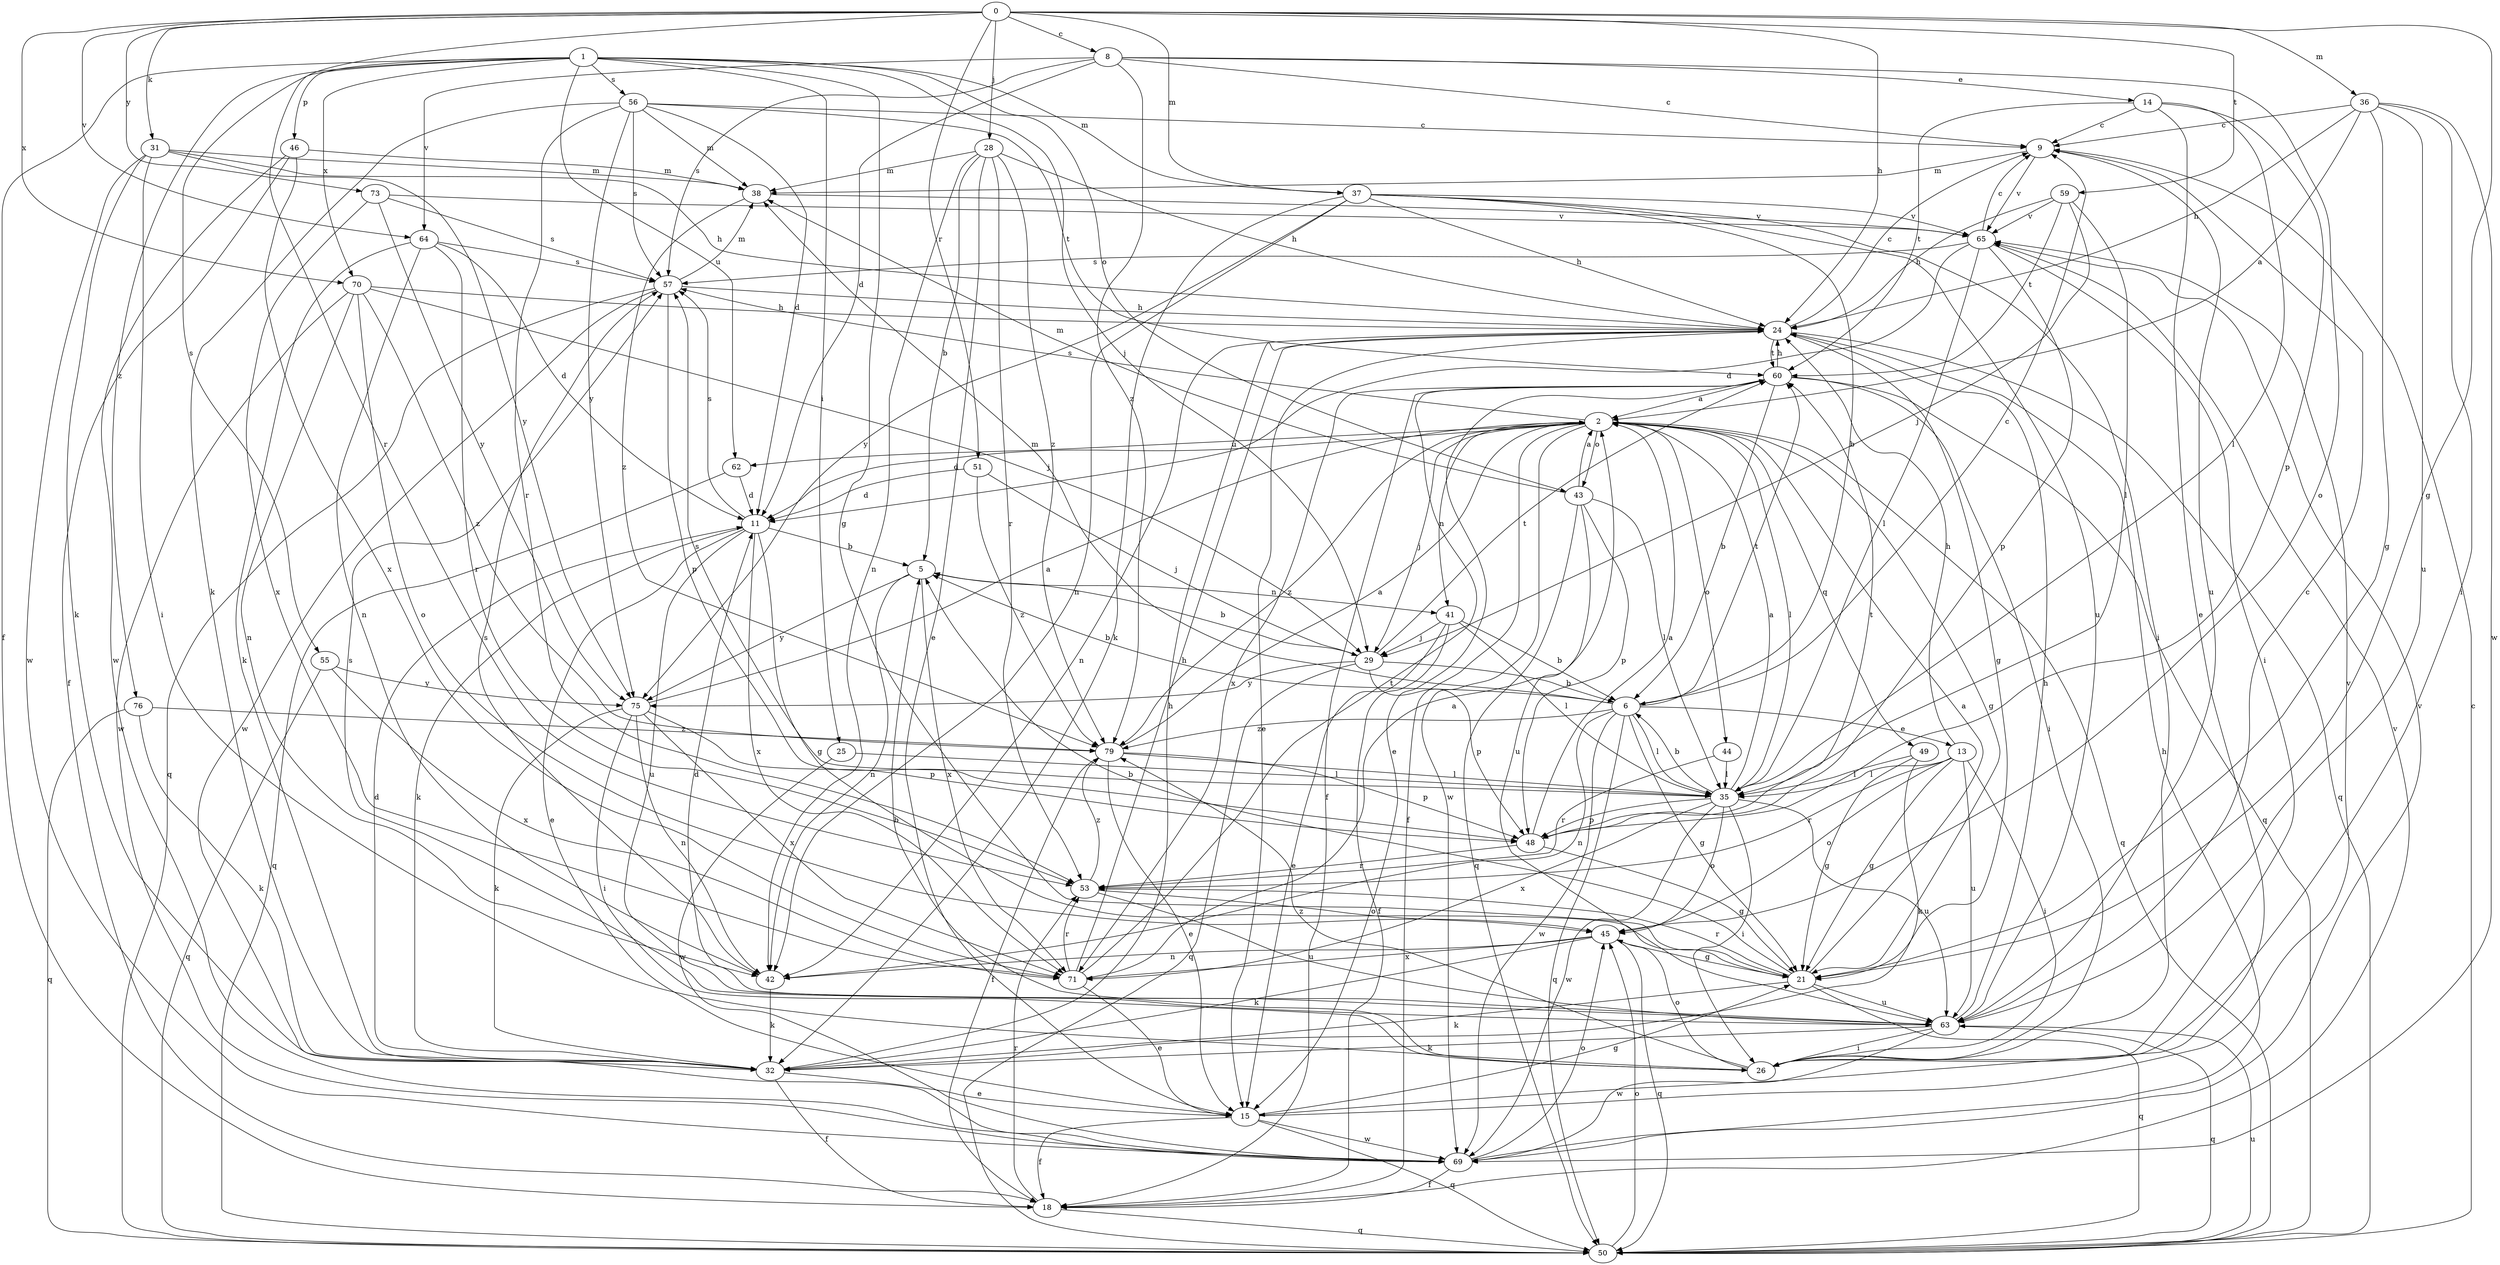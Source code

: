 strict digraph  {
0;
1;
2;
5;
6;
8;
9;
11;
13;
14;
15;
18;
21;
24;
25;
26;
28;
29;
31;
32;
35;
36;
37;
38;
41;
42;
43;
44;
45;
46;
48;
49;
50;
51;
53;
55;
56;
57;
59;
60;
62;
63;
64;
65;
69;
70;
71;
73;
75;
76;
79;
0 -> 8  [label=c];
0 -> 21  [label=g];
0 -> 24  [label=h];
0 -> 28  [label=j];
0 -> 31  [label=k];
0 -> 36  [label=m];
0 -> 37  [label=m];
0 -> 51  [label=r];
0 -> 53  [label=r];
0 -> 59  [label=t];
0 -> 64  [label=v];
0 -> 70  [label=x];
0 -> 73  [label=y];
1 -> 18  [label=f];
1 -> 21  [label=g];
1 -> 25  [label=i];
1 -> 29  [label=j];
1 -> 37  [label=m];
1 -> 43  [label=o];
1 -> 46  [label=p];
1 -> 55  [label=s];
1 -> 56  [label=s];
1 -> 62  [label=u];
1 -> 70  [label=x];
1 -> 76  [label=z];
2 -> 11  [label=d];
2 -> 18  [label=f];
2 -> 21  [label=g];
2 -> 29  [label=j];
2 -> 35  [label=l];
2 -> 41  [label=n];
2 -> 43  [label=o];
2 -> 44  [label=o];
2 -> 49  [label=q];
2 -> 50  [label=q];
2 -> 57  [label=s];
2 -> 62  [label=u];
2 -> 69  [label=w];
2 -> 79  [label=z];
5 -> 41  [label=n];
5 -> 42  [label=n];
5 -> 71  [label=x];
5 -> 75  [label=y];
6 -> 5  [label=b];
6 -> 9  [label=c];
6 -> 13  [label=e];
6 -> 21  [label=g];
6 -> 35  [label=l];
6 -> 38  [label=m];
6 -> 42  [label=n];
6 -> 50  [label=q];
6 -> 60  [label=t];
6 -> 69  [label=w];
6 -> 79  [label=z];
8 -> 9  [label=c];
8 -> 11  [label=d];
8 -> 14  [label=e];
8 -> 45  [label=o];
8 -> 57  [label=s];
8 -> 64  [label=v];
8 -> 79  [label=z];
9 -> 38  [label=m];
9 -> 63  [label=u];
9 -> 65  [label=v];
11 -> 5  [label=b];
11 -> 15  [label=e];
11 -> 21  [label=g];
11 -> 32  [label=k];
11 -> 57  [label=s];
11 -> 63  [label=u];
11 -> 71  [label=x];
13 -> 21  [label=g];
13 -> 24  [label=h];
13 -> 26  [label=i];
13 -> 35  [label=l];
13 -> 45  [label=o];
13 -> 53  [label=r];
13 -> 63  [label=u];
14 -> 9  [label=c];
14 -> 15  [label=e];
14 -> 35  [label=l];
14 -> 48  [label=p];
14 -> 60  [label=t];
15 -> 18  [label=f];
15 -> 21  [label=g];
15 -> 50  [label=q];
15 -> 65  [label=v];
15 -> 69  [label=w];
18 -> 50  [label=q];
18 -> 53  [label=r];
18 -> 65  [label=v];
21 -> 2  [label=a];
21 -> 5  [label=b];
21 -> 32  [label=k];
21 -> 50  [label=q];
21 -> 53  [label=r];
21 -> 63  [label=u];
24 -> 9  [label=c];
24 -> 15  [label=e];
24 -> 21  [label=g];
24 -> 42  [label=n];
24 -> 50  [label=q];
24 -> 60  [label=t];
25 -> 35  [label=l];
25 -> 69  [label=w];
26 -> 5  [label=b];
26 -> 45  [label=o];
26 -> 79  [label=z];
28 -> 5  [label=b];
28 -> 15  [label=e];
28 -> 24  [label=h];
28 -> 38  [label=m];
28 -> 42  [label=n];
28 -> 53  [label=r];
28 -> 79  [label=z];
29 -> 5  [label=b];
29 -> 6  [label=b];
29 -> 48  [label=p];
29 -> 50  [label=q];
29 -> 60  [label=t];
29 -> 75  [label=y];
31 -> 24  [label=h];
31 -> 26  [label=i];
31 -> 32  [label=k];
31 -> 38  [label=m];
31 -> 69  [label=w];
31 -> 75  [label=y];
32 -> 11  [label=d];
32 -> 15  [label=e];
32 -> 18  [label=f];
32 -> 24  [label=h];
35 -> 2  [label=a];
35 -> 6  [label=b];
35 -> 26  [label=i];
35 -> 45  [label=o];
35 -> 48  [label=p];
35 -> 57  [label=s];
35 -> 63  [label=u];
35 -> 69  [label=w];
35 -> 71  [label=x];
36 -> 2  [label=a];
36 -> 9  [label=c];
36 -> 21  [label=g];
36 -> 24  [label=h];
36 -> 26  [label=i];
36 -> 63  [label=u];
36 -> 69  [label=w];
37 -> 6  [label=b];
37 -> 24  [label=h];
37 -> 26  [label=i];
37 -> 32  [label=k];
37 -> 42  [label=n];
37 -> 63  [label=u];
37 -> 65  [label=v];
37 -> 75  [label=y];
38 -> 65  [label=v];
38 -> 79  [label=z];
41 -> 6  [label=b];
41 -> 15  [label=e];
41 -> 18  [label=f];
41 -> 29  [label=j];
41 -> 35  [label=l];
42 -> 32  [label=k];
42 -> 57  [label=s];
43 -> 2  [label=a];
43 -> 35  [label=l];
43 -> 38  [label=m];
43 -> 48  [label=p];
43 -> 50  [label=q];
43 -> 63  [label=u];
44 -> 35  [label=l];
44 -> 53  [label=r];
45 -> 21  [label=g];
45 -> 32  [label=k];
45 -> 42  [label=n];
45 -> 50  [label=q];
45 -> 71  [label=x];
46 -> 18  [label=f];
46 -> 38  [label=m];
46 -> 69  [label=w];
46 -> 71  [label=x];
48 -> 2  [label=a];
48 -> 21  [label=g];
48 -> 53  [label=r];
48 -> 60  [label=t];
49 -> 21  [label=g];
49 -> 32  [label=k];
49 -> 35  [label=l];
50 -> 9  [label=c];
50 -> 45  [label=o];
50 -> 63  [label=u];
51 -> 11  [label=d];
51 -> 29  [label=j];
51 -> 79  [label=z];
53 -> 45  [label=o];
53 -> 63  [label=u];
53 -> 79  [label=z];
55 -> 50  [label=q];
55 -> 71  [label=x];
55 -> 75  [label=y];
56 -> 9  [label=c];
56 -> 11  [label=d];
56 -> 32  [label=k];
56 -> 38  [label=m];
56 -> 53  [label=r];
56 -> 57  [label=s];
56 -> 60  [label=t];
56 -> 75  [label=y];
57 -> 24  [label=h];
57 -> 38  [label=m];
57 -> 48  [label=p];
57 -> 50  [label=q];
57 -> 69  [label=w];
59 -> 24  [label=h];
59 -> 29  [label=j];
59 -> 35  [label=l];
59 -> 60  [label=t];
59 -> 65  [label=v];
60 -> 2  [label=a];
60 -> 6  [label=b];
60 -> 15  [label=e];
60 -> 18  [label=f];
60 -> 24  [label=h];
60 -> 26  [label=i];
60 -> 50  [label=q];
60 -> 71  [label=x];
62 -> 11  [label=d];
62 -> 50  [label=q];
63 -> 9  [label=c];
63 -> 11  [label=d];
63 -> 24  [label=h];
63 -> 26  [label=i];
63 -> 32  [label=k];
63 -> 50  [label=q];
63 -> 57  [label=s];
63 -> 69  [label=w];
64 -> 11  [label=d];
64 -> 32  [label=k];
64 -> 42  [label=n];
64 -> 53  [label=r];
64 -> 57  [label=s];
65 -> 9  [label=c];
65 -> 11  [label=d];
65 -> 26  [label=i];
65 -> 35  [label=l];
65 -> 48  [label=p];
65 -> 57  [label=s];
69 -> 18  [label=f];
69 -> 24  [label=h];
69 -> 45  [label=o];
69 -> 65  [label=v];
70 -> 24  [label=h];
70 -> 29  [label=j];
70 -> 42  [label=n];
70 -> 45  [label=o];
70 -> 69  [label=w];
70 -> 79  [label=z];
71 -> 2  [label=a];
71 -> 15  [label=e];
71 -> 24  [label=h];
71 -> 53  [label=r];
71 -> 60  [label=t];
73 -> 57  [label=s];
73 -> 65  [label=v];
73 -> 71  [label=x];
73 -> 75  [label=y];
75 -> 2  [label=a];
75 -> 26  [label=i];
75 -> 32  [label=k];
75 -> 42  [label=n];
75 -> 48  [label=p];
75 -> 71  [label=x];
76 -> 32  [label=k];
76 -> 50  [label=q];
76 -> 79  [label=z];
79 -> 2  [label=a];
79 -> 15  [label=e];
79 -> 18  [label=f];
79 -> 35  [label=l];
79 -> 48  [label=p];
}
